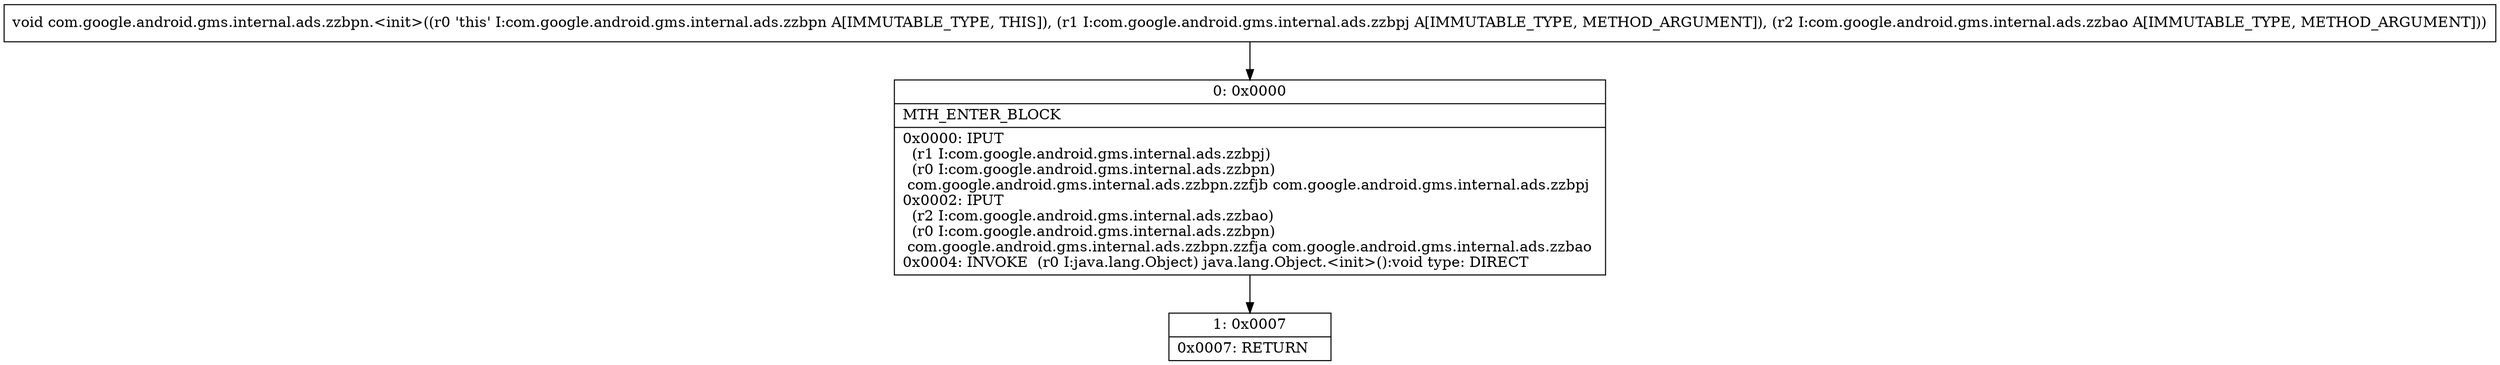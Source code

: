 digraph "CFG forcom.google.android.gms.internal.ads.zzbpn.\<init\>(Lcom\/google\/android\/gms\/internal\/ads\/zzbpj;Lcom\/google\/android\/gms\/internal\/ads\/zzbao;)V" {
Node_0 [shape=record,label="{0\:\ 0x0000|MTH_ENTER_BLOCK\l|0x0000: IPUT  \l  (r1 I:com.google.android.gms.internal.ads.zzbpj)\l  (r0 I:com.google.android.gms.internal.ads.zzbpn)\l com.google.android.gms.internal.ads.zzbpn.zzfjb com.google.android.gms.internal.ads.zzbpj \l0x0002: IPUT  \l  (r2 I:com.google.android.gms.internal.ads.zzbao)\l  (r0 I:com.google.android.gms.internal.ads.zzbpn)\l com.google.android.gms.internal.ads.zzbpn.zzfja com.google.android.gms.internal.ads.zzbao \l0x0004: INVOKE  (r0 I:java.lang.Object) java.lang.Object.\<init\>():void type: DIRECT \l}"];
Node_1 [shape=record,label="{1\:\ 0x0007|0x0007: RETURN   \l}"];
MethodNode[shape=record,label="{void com.google.android.gms.internal.ads.zzbpn.\<init\>((r0 'this' I:com.google.android.gms.internal.ads.zzbpn A[IMMUTABLE_TYPE, THIS]), (r1 I:com.google.android.gms.internal.ads.zzbpj A[IMMUTABLE_TYPE, METHOD_ARGUMENT]), (r2 I:com.google.android.gms.internal.ads.zzbao A[IMMUTABLE_TYPE, METHOD_ARGUMENT])) }"];
MethodNode -> Node_0;
Node_0 -> Node_1;
}

